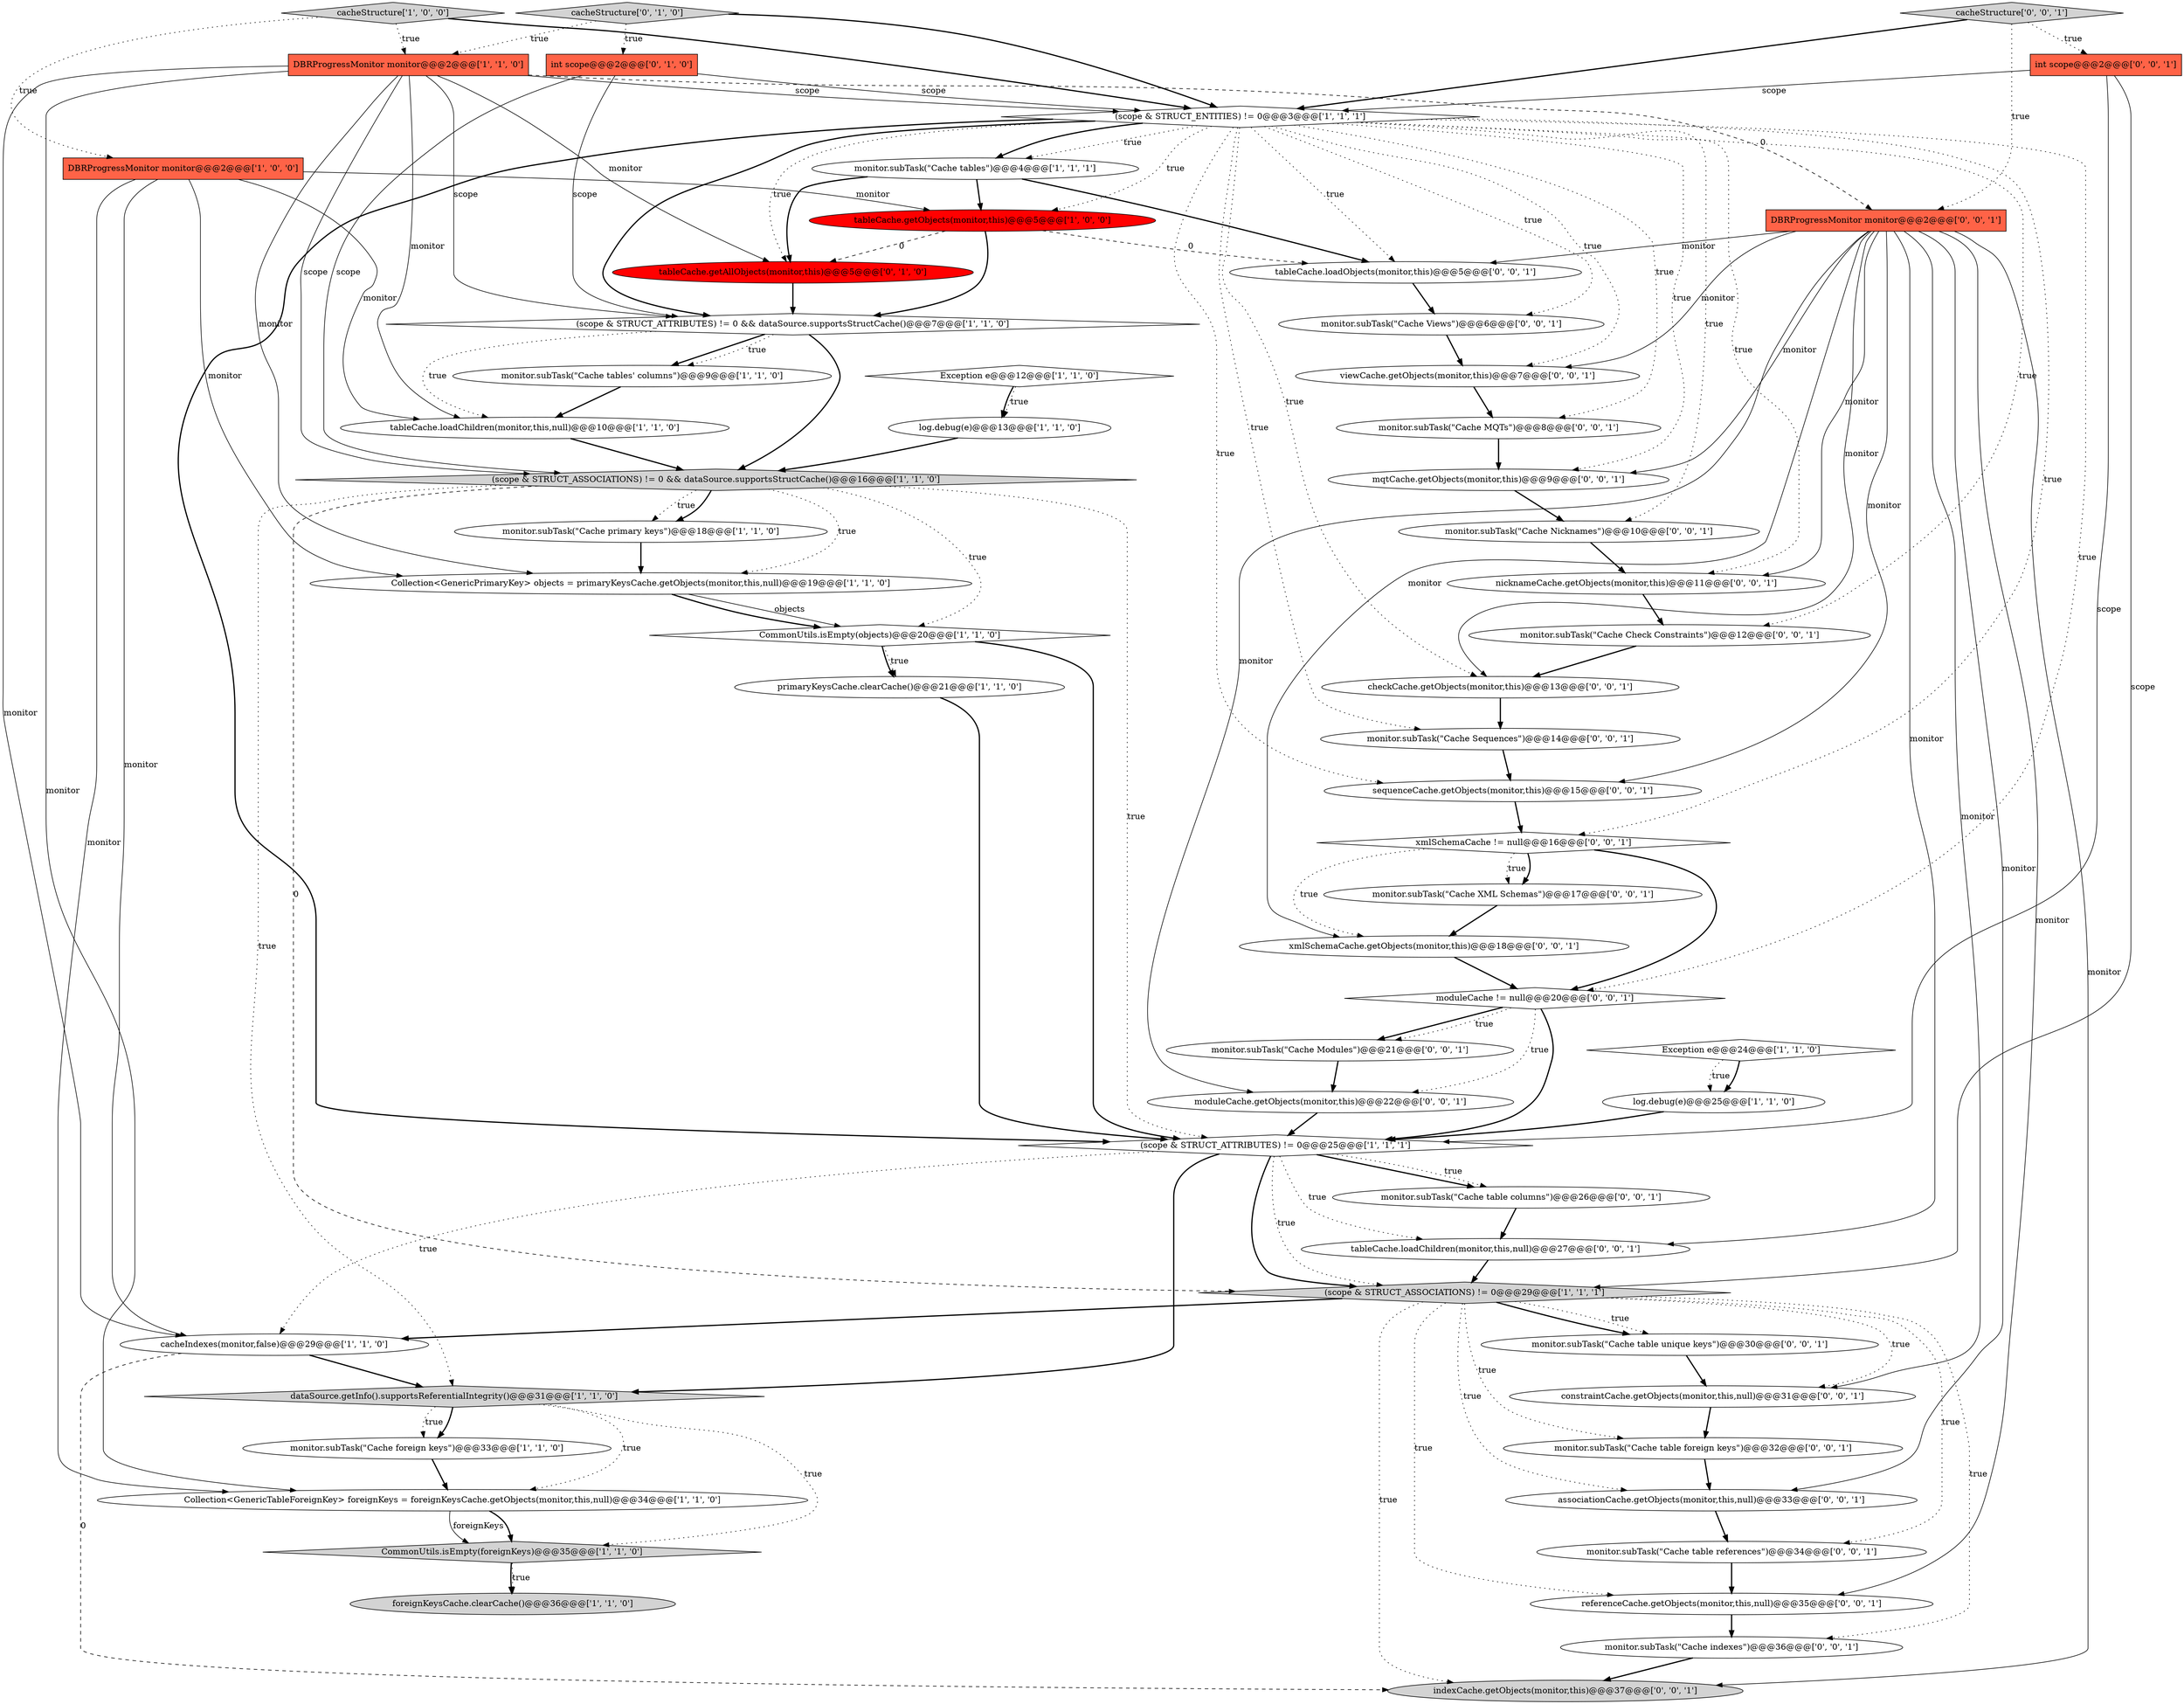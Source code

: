 digraph {
2 [style = filled, label = "cacheStructure['1', '0', '0']", fillcolor = lightgray, shape = diamond image = "AAA0AAABBB1BBB"];
17 [style = filled, label = "monitor.subTask(\"Cache tables\")@@@4@@@['1', '1', '1']", fillcolor = white, shape = ellipse image = "AAA0AAABBB1BBB"];
23 [style = filled, label = "log.debug(e)@@@25@@@['1', '1', '0']", fillcolor = white, shape = ellipse image = "AAA0AAABBB1BBB"];
43 [style = filled, label = "moduleCache.getObjects(monitor,this)@@@22@@@['0', '0', '1']", fillcolor = white, shape = ellipse image = "AAA0AAABBB3BBB"];
9 [style = filled, label = "(scope & STRUCT_ASSOCIATIONS) != 0@@@29@@@['1', '1', '1']", fillcolor = lightgray, shape = diamond image = "AAA0AAABBB1BBB"];
20 [style = filled, label = "Exception e@@@24@@@['1', '1', '0']", fillcolor = white, shape = diamond image = "AAA0AAABBB1BBB"];
5 [style = filled, label = "(scope & STRUCT_ASSOCIATIONS) != 0 && dataSource.supportsStructCache()@@@16@@@['1', '1', '0']", fillcolor = lightgray, shape = diamond image = "AAA0AAABBB1BBB"];
8 [style = filled, label = "cacheIndexes(monitor,false)@@@29@@@['1', '1', '0']", fillcolor = white, shape = ellipse image = "AAA0AAABBB1BBB"];
31 [style = filled, label = "monitor.subTask(\"Cache XML Schemas\")@@@17@@@['0', '0', '1']", fillcolor = white, shape = ellipse image = "AAA0AAABBB3BBB"];
48 [style = filled, label = "tableCache.loadObjects(monitor,this)@@@5@@@['0', '0', '1']", fillcolor = white, shape = ellipse image = "AAA0AAABBB3BBB"];
54 [style = filled, label = "DBRProgressMonitor monitor@@@2@@@['0', '0', '1']", fillcolor = tomato, shape = box image = "AAA0AAABBB3BBB"];
1 [style = filled, label = "monitor.subTask(\"Cache primary keys\")@@@18@@@['1', '1', '0']", fillcolor = white, shape = ellipse image = "AAA0AAABBB1BBB"];
3 [style = filled, label = "DBRProgressMonitor monitor@@@2@@@['1', '0', '0']", fillcolor = tomato, shape = box image = "AAA0AAABBB1BBB"];
36 [style = filled, label = "moduleCache != null@@@20@@@['0', '0', '1']", fillcolor = white, shape = diamond image = "AAA0AAABBB3BBB"];
28 [style = filled, label = "cacheStructure['0', '1', '0']", fillcolor = lightgray, shape = diamond image = "AAA0AAABBB2BBB"];
33 [style = filled, label = "cacheStructure['0', '0', '1']", fillcolor = lightgray, shape = diamond image = "AAA0AAABBB3BBB"];
39 [style = filled, label = "referenceCache.getObjects(monitor,this,null)@@@35@@@['0', '0', '1']", fillcolor = white, shape = ellipse image = "AAA0AAABBB3BBB"];
25 [style = filled, label = "dataSource.getInfo().supportsReferentialIntegrity()@@@31@@@['1', '1', '0']", fillcolor = lightgray, shape = diamond image = "AAA0AAABBB1BBB"];
47 [style = filled, label = "int scope@@@2@@@['0', '0', '1']", fillcolor = tomato, shape = box image = "AAA0AAABBB3BBB"];
4 [style = filled, label = "Exception e@@@12@@@['1', '1', '0']", fillcolor = white, shape = diamond image = "AAA0AAABBB1BBB"];
26 [style = filled, label = "int scope@@@2@@@['0', '1', '0']", fillcolor = tomato, shape = box image = "AAA0AAABBB2BBB"];
0 [style = filled, label = "(scope & STRUCT_ATTRIBUTES) != 0 && dataSource.supportsStructCache()@@@7@@@['1', '1', '0']", fillcolor = white, shape = diamond image = "AAA0AAABBB1BBB"];
10 [style = filled, label = "CommonUtils.isEmpty(foreignKeys)@@@35@@@['1', '1', '0']", fillcolor = lightgray, shape = diamond image = "AAA0AAABBB1BBB"];
24 [style = filled, label = "(scope & STRUCT_ATTRIBUTES) != 0@@@25@@@['1', '1', '1']", fillcolor = white, shape = diamond image = "AAA0AAABBB1BBB"];
15 [style = filled, label = "monitor.subTask(\"Cache tables' columns\")@@@9@@@['1', '1', '0']", fillcolor = white, shape = ellipse image = "AAA0AAABBB1BBB"];
46 [style = filled, label = "monitor.subTask(\"Cache MQTs\")@@@8@@@['0', '0', '1']", fillcolor = white, shape = ellipse image = "AAA0AAABBB3BBB"];
52 [style = filled, label = "monitor.subTask(\"Cache Views\")@@@6@@@['0', '0', '1']", fillcolor = white, shape = ellipse image = "AAA0AAABBB3BBB"];
42 [style = filled, label = "monitor.subTask(\"Cache Check Constraints\")@@@12@@@['0', '0', '1']", fillcolor = white, shape = ellipse image = "AAA0AAABBB3BBB"];
56 [style = filled, label = "constraintCache.getObjects(monitor,this,null)@@@31@@@['0', '0', '1']", fillcolor = white, shape = ellipse image = "AAA0AAABBB3BBB"];
27 [style = filled, label = "tableCache.getAllObjects(monitor,this)@@@5@@@['0', '1', '0']", fillcolor = red, shape = ellipse image = "AAA1AAABBB2BBB"];
18 [style = filled, label = "tableCache.loadChildren(monitor,this,null)@@@10@@@['1', '1', '0']", fillcolor = white, shape = ellipse image = "AAA0AAABBB1BBB"];
6 [style = filled, label = "DBRProgressMonitor monitor@@@2@@@['1', '1', '0']", fillcolor = tomato, shape = box image = "AAA0AAABBB1BBB"];
12 [style = filled, label = "primaryKeysCache.clearCache()@@@21@@@['1', '1', '0']", fillcolor = white, shape = ellipse image = "AAA0AAABBB1BBB"];
11 [style = filled, label = "log.debug(e)@@@13@@@['1', '1', '0']", fillcolor = white, shape = ellipse image = "AAA0AAABBB1BBB"];
45 [style = filled, label = "nicknameCache.getObjects(monitor,this)@@@11@@@['0', '0', '1']", fillcolor = white, shape = ellipse image = "AAA0AAABBB3BBB"];
19 [style = filled, label = "Collection<GenericTableForeignKey> foreignKeys = foreignKeysCache.getObjects(monitor,this,null)@@@34@@@['1', '1', '0']", fillcolor = white, shape = ellipse image = "AAA0AAABBB1BBB"];
29 [style = filled, label = "monitor.subTask(\"Cache Sequences\")@@@14@@@['0', '0', '1']", fillcolor = white, shape = ellipse image = "AAA0AAABBB3BBB"];
51 [style = filled, label = "indexCache.getObjects(monitor,this)@@@37@@@['0', '0', '1']", fillcolor = lightgray, shape = ellipse image = "AAA0AAABBB3BBB"];
49 [style = filled, label = "xmlSchemaCache != null@@@16@@@['0', '0', '1']", fillcolor = white, shape = diamond image = "AAA0AAABBB3BBB"];
55 [style = filled, label = "xmlSchemaCache.getObjects(monitor,this)@@@18@@@['0', '0', '1']", fillcolor = white, shape = ellipse image = "AAA0AAABBB3BBB"];
58 [style = filled, label = "monitor.subTask(\"Cache table unique keys\")@@@30@@@['0', '0', '1']", fillcolor = white, shape = ellipse image = "AAA0AAABBB3BBB"];
14 [style = filled, label = "(scope & STRUCT_ENTITIES) != 0@@@3@@@['1', '1', '1']", fillcolor = white, shape = diamond image = "AAA0AAABBB1BBB"];
41 [style = filled, label = "viewCache.getObjects(monitor,this)@@@7@@@['0', '0', '1']", fillcolor = white, shape = ellipse image = "AAA0AAABBB3BBB"];
53 [style = filled, label = "tableCache.loadChildren(monitor,this,null)@@@27@@@['0', '0', '1']", fillcolor = white, shape = ellipse image = "AAA0AAABBB3BBB"];
30 [style = filled, label = "monitor.subTask(\"Cache table references\")@@@34@@@['0', '0', '1']", fillcolor = white, shape = ellipse image = "AAA0AAABBB3BBB"];
40 [style = filled, label = "monitor.subTask(\"Cache indexes\")@@@36@@@['0', '0', '1']", fillcolor = white, shape = ellipse image = "AAA0AAABBB3BBB"];
38 [style = filled, label = "monitor.subTask(\"Cache table columns\")@@@26@@@['0', '0', '1']", fillcolor = white, shape = ellipse image = "AAA0AAABBB3BBB"];
35 [style = filled, label = "monitor.subTask(\"Cache Modules\")@@@21@@@['0', '0', '1']", fillcolor = white, shape = ellipse image = "AAA0AAABBB3BBB"];
50 [style = filled, label = "sequenceCache.getObjects(monitor,this)@@@15@@@['0', '0', '1']", fillcolor = white, shape = ellipse image = "AAA0AAABBB3BBB"];
16 [style = filled, label = "foreignKeysCache.clearCache()@@@36@@@['1', '1', '0']", fillcolor = lightgray, shape = ellipse image = "AAA0AAABBB1BBB"];
34 [style = filled, label = "checkCache.getObjects(monitor,this)@@@13@@@['0', '0', '1']", fillcolor = white, shape = ellipse image = "AAA0AAABBB3BBB"];
7 [style = filled, label = "monitor.subTask(\"Cache foreign keys\")@@@33@@@['1', '1', '0']", fillcolor = white, shape = ellipse image = "AAA0AAABBB1BBB"];
21 [style = filled, label = "CommonUtils.isEmpty(objects)@@@20@@@['1', '1', '0']", fillcolor = white, shape = diamond image = "AAA0AAABBB1BBB"];
13 [style = filled, label = "tableCache.getObjects(monitor,this)@@@5@@@['1', '0', '0']", fillcolor = red, shape = ellipse image = "AAA1AAABBB1BBB"];
22 [style = filled, label = "Collection<GenericPrimaryKey> objects = primaryKeysCache.getObjects(monitor,this,null)@@@19@@@['1', '1', '0']", fillcolor = white, shape = ellipse image = "AAA0AAABBB1BBB"];
32 [style = filled, label = "monitor.subTask(\"Cache table foreign keys\")@@@32@@@['0', '0', '1']", fillcolor = white, shape = ellipse image = "AAA0AAABBB3BBB"];
57 [style = filled, label = "mqtCache.getObjects(monitor,this)@@@9@@@['0', '0', '1']", fillcolor = white, shape = ellipse image = "AAA0AAABBB3BBB"];
44 [style = filled, label = "associationCache.getObjects(monitor,this,null)@@@33@@@['0', '0', '1']", fillcolor = white, shape = ellipse image = "AAA0AAABBB3BBB"];
37 [style = filled, label = "monitor.subTask(\"Cache Nicknames\")@@@10@@@['0', '0', '1']", fillcolor = white, shape = ellipse image = "AAA0AAABBB3BBB"];
9->58 [style = dotted, label="true"];
54->39 [style = solid, label="monitor"];
21->12 [style = dotted, label="true"];
14->42 [style = dotted, label="true"];
14->24 [style = bold, label=""];
55->36 [style = bold, label=""];
6->14 [style = solid, label="scope"];
49->55 [style = dotted, label="true"];
14->45 [style = dotted, label="true"];
5->1 [style = dotted, label="true"];
14->17 [style = bold, label=""];
21->24 [style = bold, label=""];
35->43 [style = bold, label=""];
26->5 [style = solid, label="scope"];
0->15 [style = bold, label=""];
28->14 [style = bold, label=""];
14->41 [style = dotted, label="true"];
9->58 [style = bold, label=""];
28->6 [style = dotted, label="true"];
5->24 [style = dotted, label="true"];
48->52 [style = bold, label=""];
36->24 [style = bold, label=""];
5->22 [style = dotted, label="true"];
8->51 [style = dashed, label="0"];
43->24 [style = bold, label=""];
2->14 [style = bold, label=""];
14->57 [style = dotted, label="true"];
45->42 [style = bold, label=""];
54->55 [style = solid, label="monitor"];
3->22 [style = solid, label="monitor"];
3->18 [style = solid, label="monitor"];
24->8 [style = dotted, label="true"];
17->27 [style = bold, label=""];
54->44 [style = solid, label="monitor"];
25->19 [style = dotted, label="true"];
10->16 [style = dotted, label="true"];
9->32 [style = dotted, label="true"];
49->36 [style = bold, label=""];
2->3 [style = dotted, label="true"];
3->13 [style = solid, label="monitor"];
47->24 [style = solid, label="scope"];
27->0 [style = bold, label=""];
56->32 [style = bold, label=""];
40->51 [style = bold, label=""];
38->53 [style = bold, label=""];
14->52 [style = dotted, label="true"];
5->9 [style = dashed, label="0"];
24->38 [style = bold, label=""];
22->21 [style = solid, label="objects"];
14->27 [style = dotted, label="true"];
9->8 [style = bold, label=""];
25->7 [style = bold, label=""];
50->49 [style = bold, label=""];
58->56 [style = bold, label=""];
5->1 [style = bold, label=""];
54->53 [style = solid, label="monitor"];
19->10 [style = solid, label="foreignKeys"];
54->48 [style = solid, label="monitor"];
20->23 [style = bold, label=""];
14->37 [style = dotted, label="true"];
5->25 [style = dotted, label="true"];
49->31 [style = bold, label=""];
14->48 [style = dotted, label="true"];
41->46 [style = bold, label=""];
37->45 [style = bold, label=""];
14->34 [style = dotted, label="true"];
25->10 [style = dotted, label="true"];
36->35 [style = bold, label=""];
6->27 [style = solid, label="monitor"];
13->0 [style = bold, label=""];
44->30 [style = bold, label=""];
34->29 [style = bold, label=""];
57->37 [style = bold, label=""];
6->22 [style = solid, label="monitor"];
54->57 [style = solid, label="monitor"];
0->18 [style = dotted, label="true"];
47->9 [style = solid, label="scope"];
26->0 [style = solid, label="scope"];
52->41 [style = bold, label=""];
4->11 [style = dotted, label="true"];
19->10 [style = bold, label=""];
54->45 [style = solid, label="monitor"];
12->24 [style = bold, label=""];
13->48 [style = dashed, label="0"];
26->14 [style = solid, label="scope"];
25->7 [style = dotted, label="true"];
54->41 [style = solid, label="monitor"];
54->56 [style = solid, label="monitor"];
33->47 [style = dotted, label="true"];
9->44 [style = dotted, label="true"];
21->12 [style = bold, label=""];
14->17 [style = dotted, label="true"];
54->50 [style = solid, label="monitor"];
11->5 [style = bold, label=""];
9->51 [style = dotted, label="true"];
33->54 [style = dotted, label="true"];
13->27 [style = dashed, label="0"];
10->16 [style = bold, label=""];
2->6 [style = dotted, label="true"];
29->50 [style = bold, label=""];
24->25 [style = bold, label=""];
39->40 [style = bold, label=""];
20->23 [style = dotted, label="true"];
32->44 [style = bold, label=""];
5->21 [style = dotted, label="true"];
6->19 [style = solid, label="monitor"];
17->13 [style = bold, label=""];
47->14 [style = solid, label="scope"];
14->49 [style = dotted, label="true"];
53->9 [style = bold, label=""];
9->30 [style = dotted, label="true"];
46->57 [style = bold, label=""];
7->19 [style = bold, label=""];
24->9 [style = bold, label=""];
6->54 [style = dashed, label="0"];
0->5 [style = bold, label=""];
24->53 [style = dotted, label="true"];
3->8 [style = solid, label="monitor"];
42->34 [style = bold, label=""];
33->14 [style = bold, label=""];
14->50 [style = dotted, label="true"];
6->18 [style = solid, label="monitor"];
0->15 [style = dotted, label="true"];
54->34 [style = solid, label="monitor"];
6->8 [style = solid, label="monitor"];
22->21 [style = bold, label=""];
24->9 [style = dotted, label="true"];
49->31 [style = dotted, label="true"];
15->18 [style = bold, label=""];
54->51 [style = solid, label="monitor"];
14->13 [style = dotted, label="true"];
14->36 [style = dotted, label="true"];
54->43 [style = solid, label="monitor"];
1->22 [style = bold, label=""];
24->38 [style = dotted, label="true"];
23->24 [style = bold, label=""];
9->56 [style = dotted, label="true"];
14->46 [style = dotted, label="true"];
36->43 [style = dotted, label="true"];
14->0 [style = bold, label=""];
31->55 [style = bold, label=""];
18->5 [style = bold, label=""];
28->26 [style = dotted, label="true"];
3->19 [style = solid, label="monitor"];
17->48 [style = bold, label=""];
14->29 [style = dotted, label="true"];
9->39 [style = dotted, label="true"];
30->39 [style = bold, label=""];
9->40 [style = dotted, label="true"];
6->0 [style = solid, label="scope"];
6->5 [style = solid, label="scope"];
36->35 [style = dotted, label="true"];
4->11 [style = bold, label=""];
8->25 [style = bold, label=""];
}
